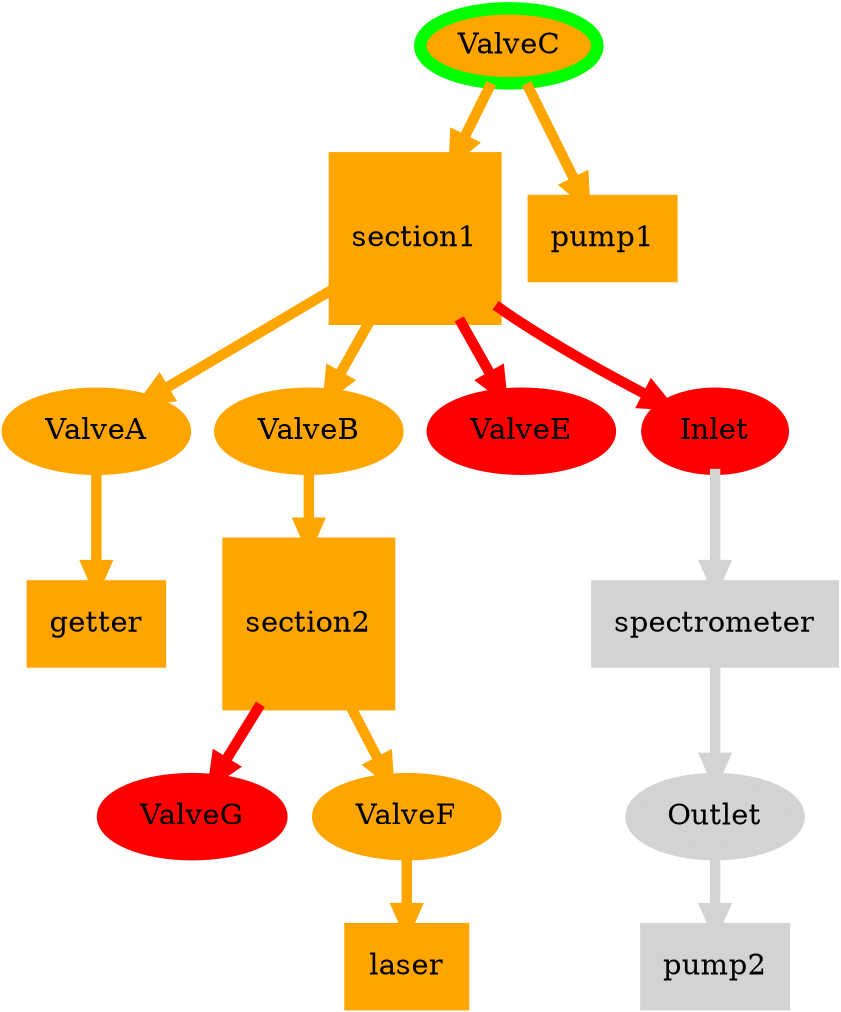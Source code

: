 digraph G {
node [style=filled color="#00FFFF" penwidth=6];
edge [color="#00FFFF" penwidth=5];
ValveC [fillcolor=orange color=green];

spectrometer [shape=box color=lightgray];
section1 [shape=square color=orange];
section2 [shape=square color=orange];
getter [shape=box color=orange]; 
laser [shape=box color=orange]; 

ValveA [color=orange];
ValveB [color=orange];
ValveE [color=red];
ValveG [color=red];
ValveF [color=orange];
Inlet [color=red];
Outlet [color=lightgray];
pump1 [shape=box color=orange];
pump2 [shape=box color=lightgray];


section1 -> ValveA [color=orange]
section1 -> Inlet [color=red];
section1 -> ValveE [color=red];
ValveC -> pump1 [color=orange];

Inlet -> spectrometer -> Outlet -> pump2 [color=lightgray];
ValveA -> getter [color=orange];

ValveC -> section1 -> ValveB -> 
section2 -> ValveF -> laser [color=orange];

section2 -> ValveG [color=red];

{rank =same; pump1 section1}

}


